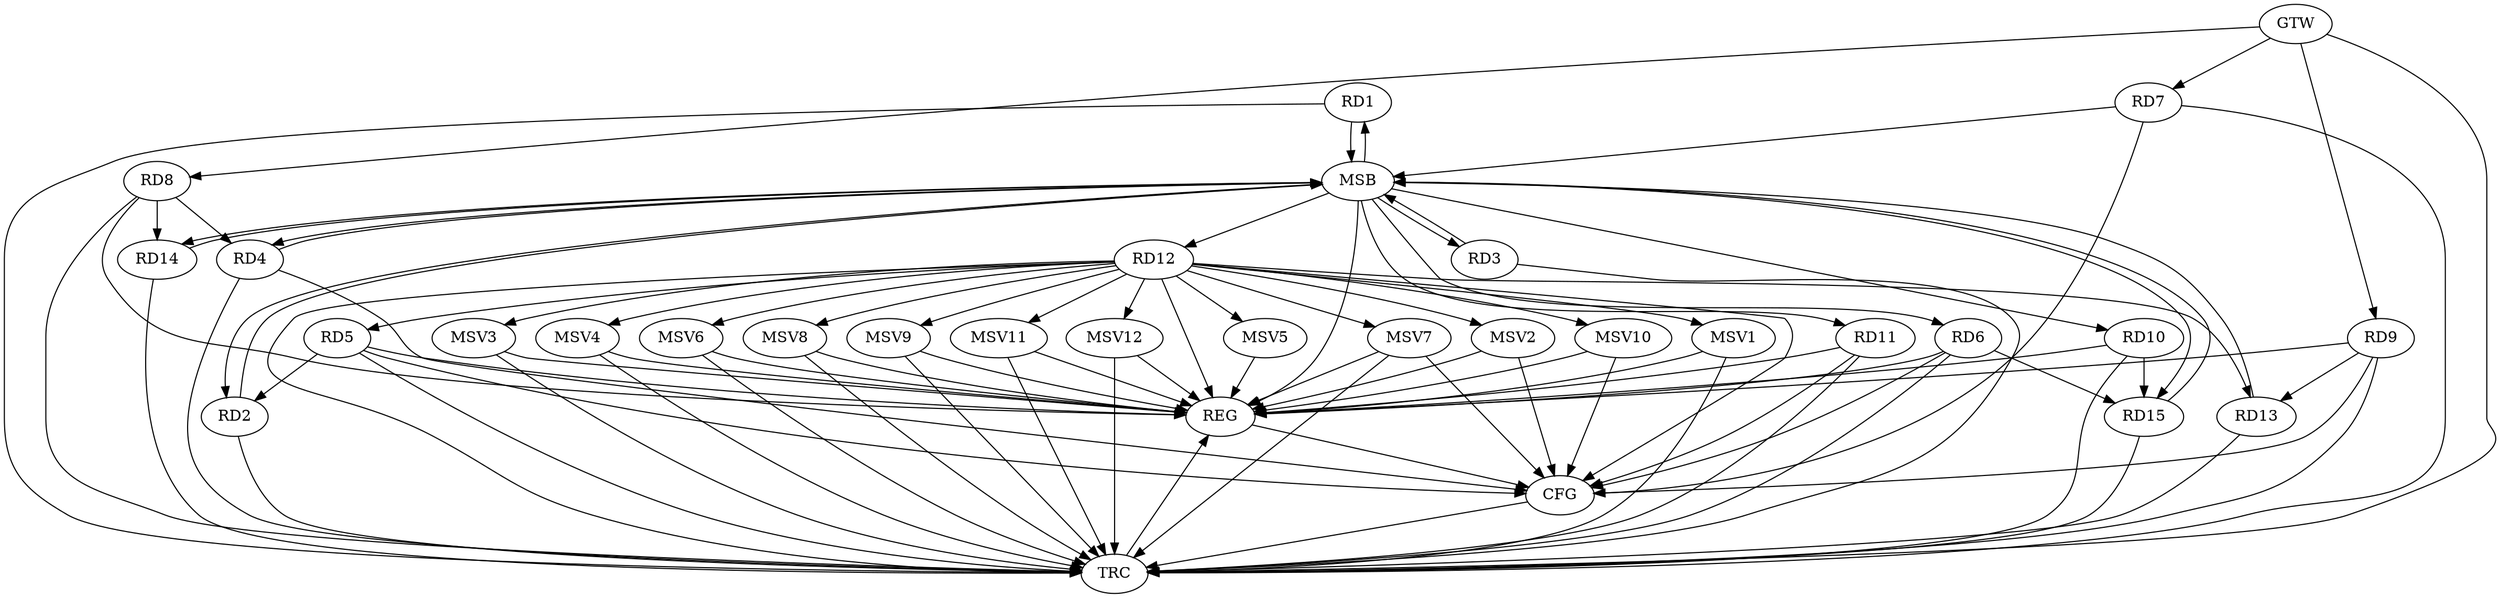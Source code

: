 strict digraph G {
  RD1 [ label="RD1" ];
  RD2 [ label="RD2" ];
  RD3 [ label="RD3" ];
  RD4 [ label="RD4" ];
  RD5 [ label="RD5" ];
  RD6 [ label="RD6" ];
  RD7 [ label="RD7" ];
  RD8 [ label="RD8" ];
  RD9 [ label="RD9" ];
  RD10 [ label="RD10" ];
  RD11 [ label="RD11" ];
  RD12 [ label="RD12" ];
  RD13 [ label="RD13" ];
  RD14 [ label="RD14" ];
  RD15 [ label="RD15" ];
  GTW [ label="GTW" ];
  REG [ label="REG" ];
  MSB [ label="MSB" ];
  CFG [ label="CFG" ];
  TRC [ label="TRC" ];
  MSV1 [ label="MSV1" ];
  MSV2 [ label="MSV2" ];
  MSV3 [ label="MSV3" ];
  MSV4 [ label="MSV4" ];
  MSV5 [ label="MSV5" ];
  MSV6 [ label="MSV6" ];
  MSV7 [ label="MSV7" ];
  MSV8 [ label="MSV8" ];
  MSV9 [ label="MSV9" ];
  MSV10 [ label="MSV10" ];
  MSV11 [ label="MSV11" ];
  MSV12 [ label="MSV12" ];
  RD5 -> RD2;
  RD8 -> RD4;
  RD12 -> RD5;
  RD6 -> RD15;
  RD8 -> RD14;
  RD9 -> RD13;
  RD10 -> RD15;
  RD12 -> RD13;
  GTW -> RD7;
  GTW -> RD8;
  GTW -> RD9;
  RD5 -> REG;
  RD6 -> REG;
  RD8 -> REG;
  RD9 -> REG;
  RD10 -> REG;
  RD11 -> REG;
  RD12 -> REG;
  RD1 -> MSB;
  MSB -> REG;
  RD2 -> MSB;
  MSB -> RD14;
  RD3 -> MSB;
  MSB -> RD12;
  RD4 -> MSB;
  MSB -> RD1;
  MSB -> RD3;
  MSB -> RD15;
  RD7 -> MSB;
  RD13 -> MSB;
  MSB -> RD4;
  MSB -> RD10;
  RD14 -> MSB;
  MSB -> RD2;
  RD15 -> MSB;
  MSB -> RD6;
  MSB -> RD11;
  RD12 -> CFG;
  RD5 -> CFG;
  RD6 -> CFG;
  RD9 -> CFG;
  RD7 -> CFG;
  RD11 -> CFG;
  RD4 -> CFG;
  REG -> CFG;
  RD1 -> TRC;
  RD2 -> TRC;
  RD3 -> TRC;
  RD4 -> TRC;
  RD5 -> TRC;
  RD6 -> TRC;
  RD7 -> TRC;
  RD8 -> TRC;
  RD9 -> TRC;
  RD10 -> TRC;
  RD11 -> TRC;
  RD12 -> TRC;
  RD13 -> TRC;
  RD14 -> TRC;
  RD15 -> TRC;
  GTW -> TRC;
  CFG -> TRC;
  TRC -> REG;
  RD12 -> MSV1;
  RD12 -> MSV2;
  MSV1 -> REG;
  MSV1 -> TRC;
  MSV2 -> REG;
  MSV2 -> CFG;
  RD12 -> MSV3;
  MSV3 -> REG;
  MSV3 -> TRC;
  RD12 -> MSV4;
  MSV4 -> REG;
  MSV4 -> TRC;
  RD12 -> MSV5;
  RD12 -> MSV6;
  MSV5 -> REG;
  MSV6 -> REG;
  MSV6 -> TRC;
  RD12 -> MSV7;
  RD12 -> MSV8;
  RD12 -> MSV9;
  MSV7 -> REG;
  MSV7 -> TRC;
  MSV7 -> CFG;
  MSV8 -> REG;
  MSV8 -> TRC;
  MSV9 -> REG;
  MSV9 -> TRC;
  RD12 -> MSV10;
  MSV10 -> REG;
  MSV10 -> CFG;
  RD12 -> MSV11;
  MSV11 -> REG;
  MSV11 -> TRC;
  RD12 -> MSV12;
  MSV12 -> REG;
  MSV12 -> TRC;
}
